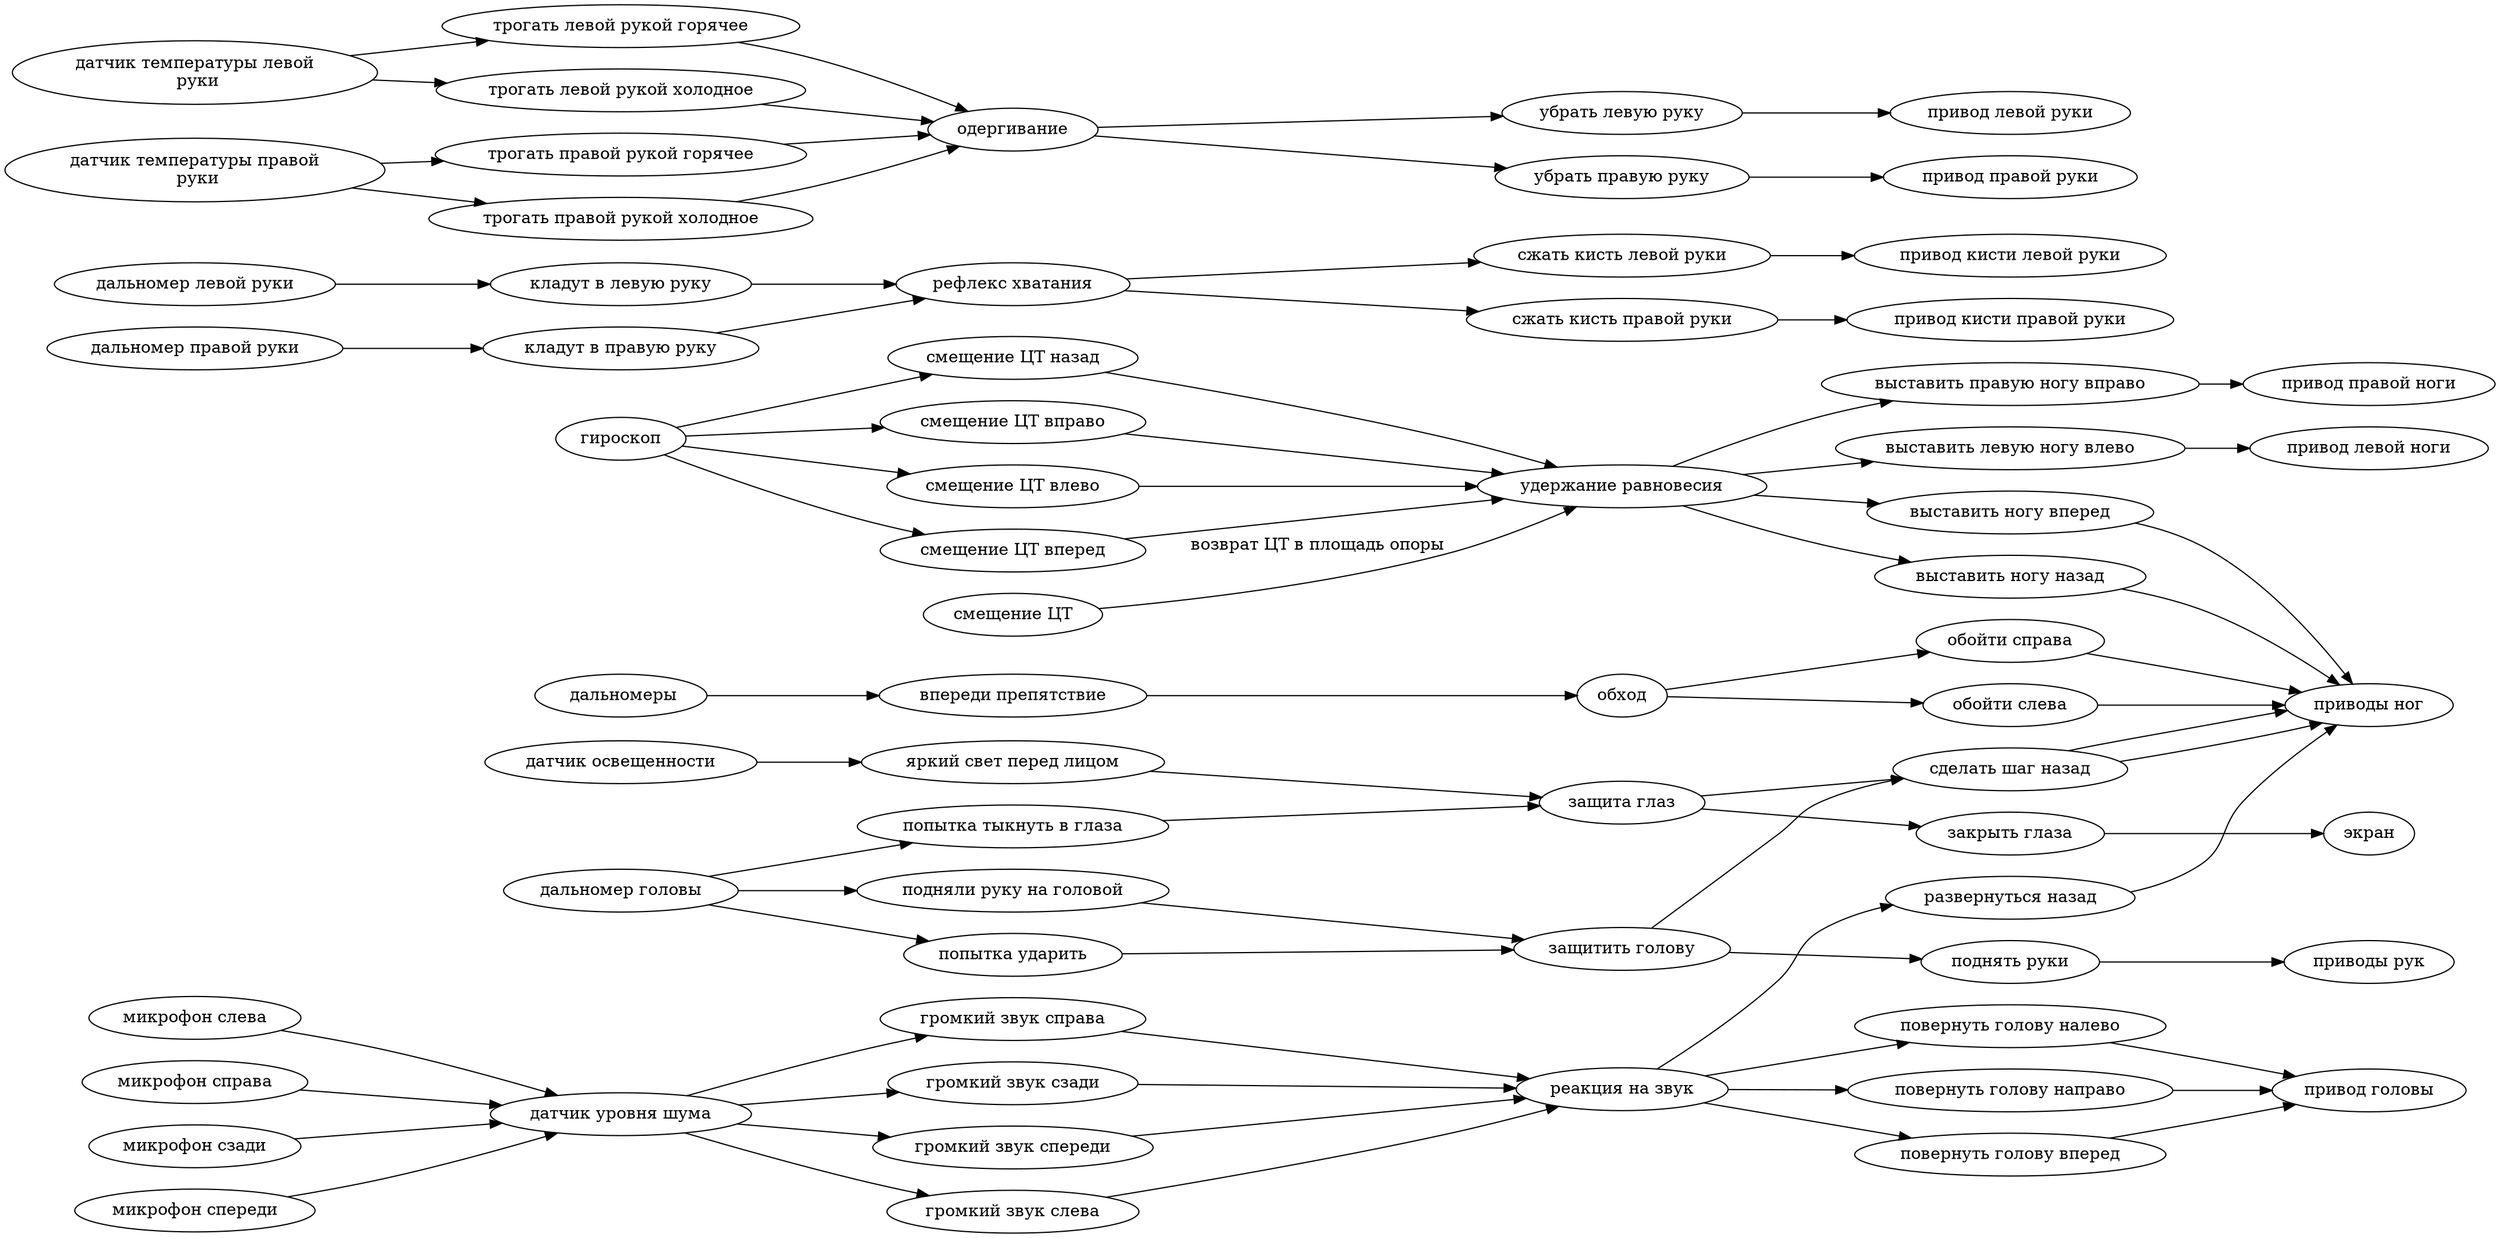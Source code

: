 digraph g {
	rankdir = LR

	"﻿ дальномеры" -> "впереди препятствие"
	"впереди препятствие" -> "обход"
	"обход" -> "обойти слева"
	"обход" -> "обойти справа"
	"обойти слева" -> "приводы ног"
	"обойти справа" -> "приводы ног"
	"дальномер левой руки" -> "кладут в левую руку"
	"дальномер правой руки" -> "кладут в правую руку"
	"кладут в левую руку" -> "рефлекс хватания"
	"кладут в правую руку" -> "рефлекс хватания"
	"рефлекс хватания" -> "сжать кисть левой руки"
	"рефлекс хватания" -> "сжать кисть правой руки"
	"сжать кисть левой руки" -> "привод кисти левой руки"
	"сжать кисть правой руки" -> "привод кисти правой руки"
	"смещение ЦТ" -> "удержание равновесия" [label="возврат ЦТ в площадь опоры"]
	"гироскоп" -> "смещение ЦТ вправо"
	"гироскоп" -> "смещение ЦТ влево"
	"гироскоп" -> "смещение ЦТ вперед"
	"гироскоп" -> "смещение ЦТ назад"
	"смещение ЦТ вправо" -> "удержание равновесия"
	"смещение ЦТ влево" -> "удержание равновесия"
	"смещение ЦТ вперед" -> "удержание равновесия"
	"смещение ЦТ назад" -> "удержание равновесия"
	"удержание равновесия" -> "выставить правую ногу вправо"
	"удержание равновесия" -> "выставить левую ногу влево"
	"удержание равновесия" -> "выставить ногу вперед"
	"удержание равновесия" -> "выставить ногу назад"
	"выставить правую ногу вправо" -> "привод правой ноги"
	"выставить левую ногу влево" -> "привод левой ноги"
	"выставить ногу вперед" -> "приводы ног"
	"выставить ногу назад" -> "приводы ног"
	"дальномер головы" -> "попытка ударить"
	"дальномер головы" -> "подняли руку на головой"
	"попытка ударить" -> "защитить голову"
	"подняли руку на головой" -> "защитить голову"
	"защитить голову" -> "поднять руки"
	"защитить голову" -> "сделать шаг назад"
	"поднять руки" -> "приводы рук"
	"сделать шаг назад" -> "приводы ног"
	"микрофон слева" -> "датчик уровня шума"
	"микрофон справа" -> "датчик уровня шума"
	"микрофон сзади" -> "датчик уровня шума"
	"микрофон спереди" -> "датчик уровня шума"
	"датчик уровня шума" -> "громкий звук слева"
	"датчик уровня шума" -> "громкий звук справа"
	"датчик уровня шума" -> "громкий звук сзади"
	"датчик уровня шума" -> "громкий звук спереди"
	"громкий звук слева" -> "реакция на звук"
	"громкий звук справа" -> "реакция на звук"
	"громкий звук сзади" -> "реакция на звук"
	"громкий звук спереди" -> "реакция на звук"
	"реакция на звук" -> "повернуть голову налево"
	"реакция на звук" -> "повернуть голову направо"
	"реакция на звук" -> "развернуться назад"
	"реакция на звук" -> "повернуть голову вперед"
	"повернуть голову налево" -> "привод головы"
	"повернуть голову направо" -> "привод головы"
	"развернуться назад" -> "приводы ног"
	"повернуть голову вперед" -> "привод головы"
	"датчик освещенности" -> "яркий свет перед лицом"
	"дальномер головы" -> "попытка тыкнуть в глаза"
	"яркий свет перед лицом" -> "защита глаз"
	"попытка тыкнуть в глаза" -> "защита глаз"
	"защита глаз" -> "закрыть глаза"
	"защита глаз" -> "сделать шаг назад"
	"закрыть глаза" -> "экран"
	"сделать шаг назад" -> "приводы ног"
	"датчик температуры левой
 руки" -> "трогать левой рукой горячее"
	"датчик температуры правой
 руки" -> "трогать правой рукой горячее"
	"датчик температуры левой
 руки" -> "трогать левой рукой холодное"
	"датчик температуры правой
 руки" -> "трогать правой рукой холодное"
	"трогать левой рукой горячее" -> "одергивание"
	"трогать правой рукой горячее" -> "одергивание"
	"трогать правой рукой холодное" -> "одергивание"
	"трогать левой рукой холодное" -> "одергивание"
	"одергивание" -> "убрать левую руку"
	"одергивание" -> "убрать правую руку"
	"убрать левую руку" -> "привод левой руки"
	"убрать правую руку" -> "привод правой руки"
}
